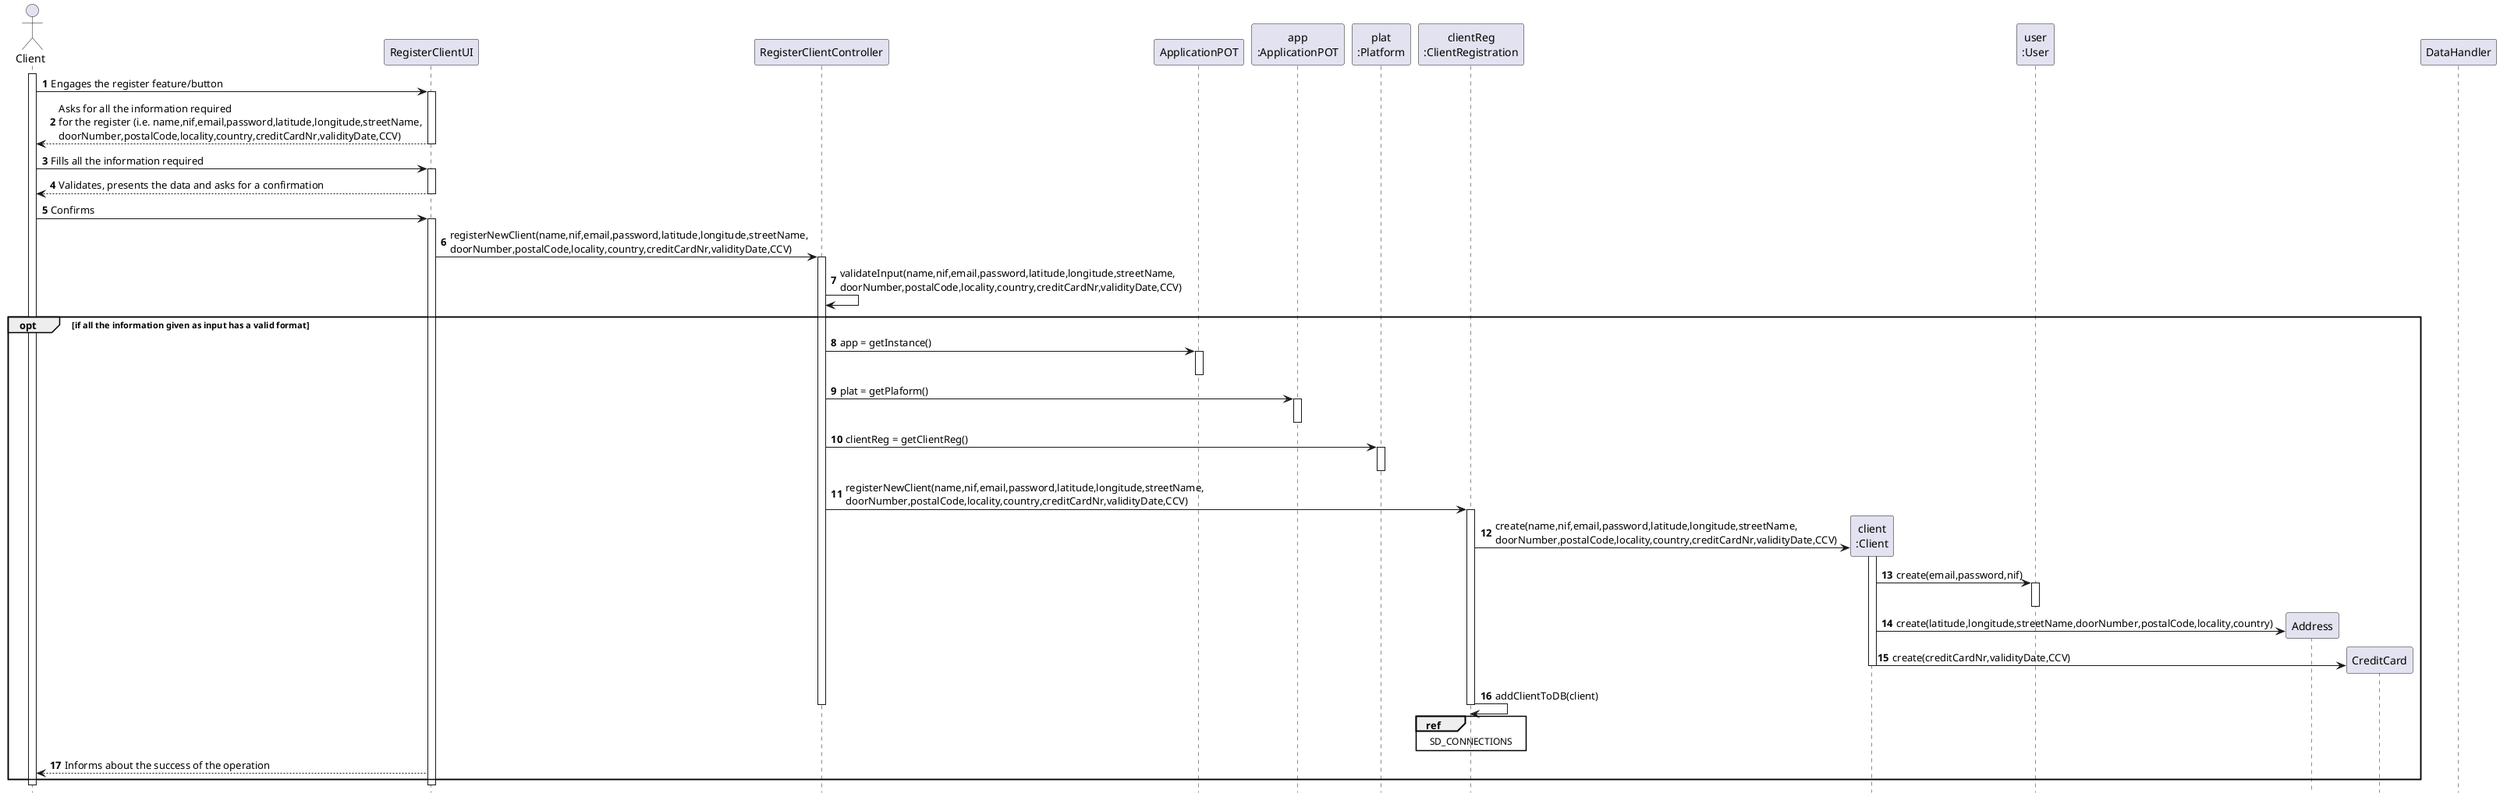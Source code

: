 @startuml
autonumber
hide footbox

actor "Client" as U

participant "RegisterClientUI" as UI
participant "RegisterClientController" as CTRL
participant "ApplicationPOT" as _APP
participant "app\n:ApplicationPOT" as APP
participant "plat\n:Platform" as PLAT
participant "clientReg\n:ClientRegistration" as UREG

participant "client\n:Client" as USER
participant "user\n:User" as US
participant Address as ADD
participant CreditCard as CC

participant "DataHandler" as DH

activate U

U -> UI : Engages the register feature/button
activate UI

UI --> U : Asks for all the information required \nfor the register (i.e. name,nif,email,password,latitude,longitude,streetName,\ndoorNumber,postalCode,locality,country,creditCardNr,validityDate,CCV)


deactivate UI
U -> UI : Fills all the information required


activate UI


UI --> U : Validates, presents the data and asks for a confirmation

deactivate UI
U -> UI : Confirms
activate UI
UI -> CTRL : registerNewClient(name,nif,email,password,latitude,longitude,streetName,\ndoorNumber,postalCode,locality,country,creditCardNr,validityDate,CCV)
activate CTRL
CTRL -> CTRL : validateInput(name,nif,email,password,latitude,longitude,streetName,\ndoorNumber,postalCode,locality,country,creditCardNr,validityDate,CCV)

opt if all the information given as input has a valid format

CTRL -> _APP: app = getInstance()
activate _APP
deactivate _APP

CTRL -> APP: plat = getPlaform()
activate APP
deactivate APP
CTRL -> PLAT : clientReg = getClientReg()
activate PLAT
deactivate PLAT

CTRL -> UREG : registerNewClient(name,nif,email,password,latitude,longitude,streetName,\ndoorNumber,postalCode,locality,country,creditCardNr,validityDate,CCV)
activate UREG


UREG -> USER** : create(name,nif,email,password,latitude,longitude,streetName,\ndoorNumber,postalCode,locality,country,creditCardNr,validityDate,CCV)
activate USER
USER -> US : create(email,password,nif)
activate US
deactivate US
USER -> ADD** : create(latitude,longitude,streetName,doorNumber,postalCode,locality,country)
USER -> CC** : create(creditCardNr,validityDate,CCV)
deactivate USER




UREG -> UREG : addClientToDB(client)
ref over UREG
SD_CONNECTIONS
end ref


deactivate UREG



deactivate CTRL

UI --> U : Informs about the success of the operation

end opt



deactivate UI
deactivate U

@enduml